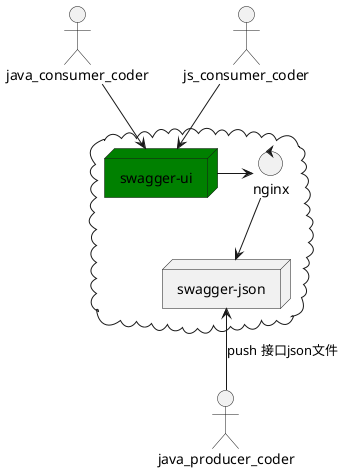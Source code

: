 @startuml

actor java_producer_coder
actor java_consumer_coder
actor js_consumer_coder

cloud {
    control nginx
    node "swagger-ui" AS swagger #green
    node "swagger-json" AS json
}

java_consumer_coder --> swagger
js_consumer_coder --> swagger
swagger -right-> nginx
nginx -down-> json
java_producer_coder -up-> json: push 接口json文件

@enduml